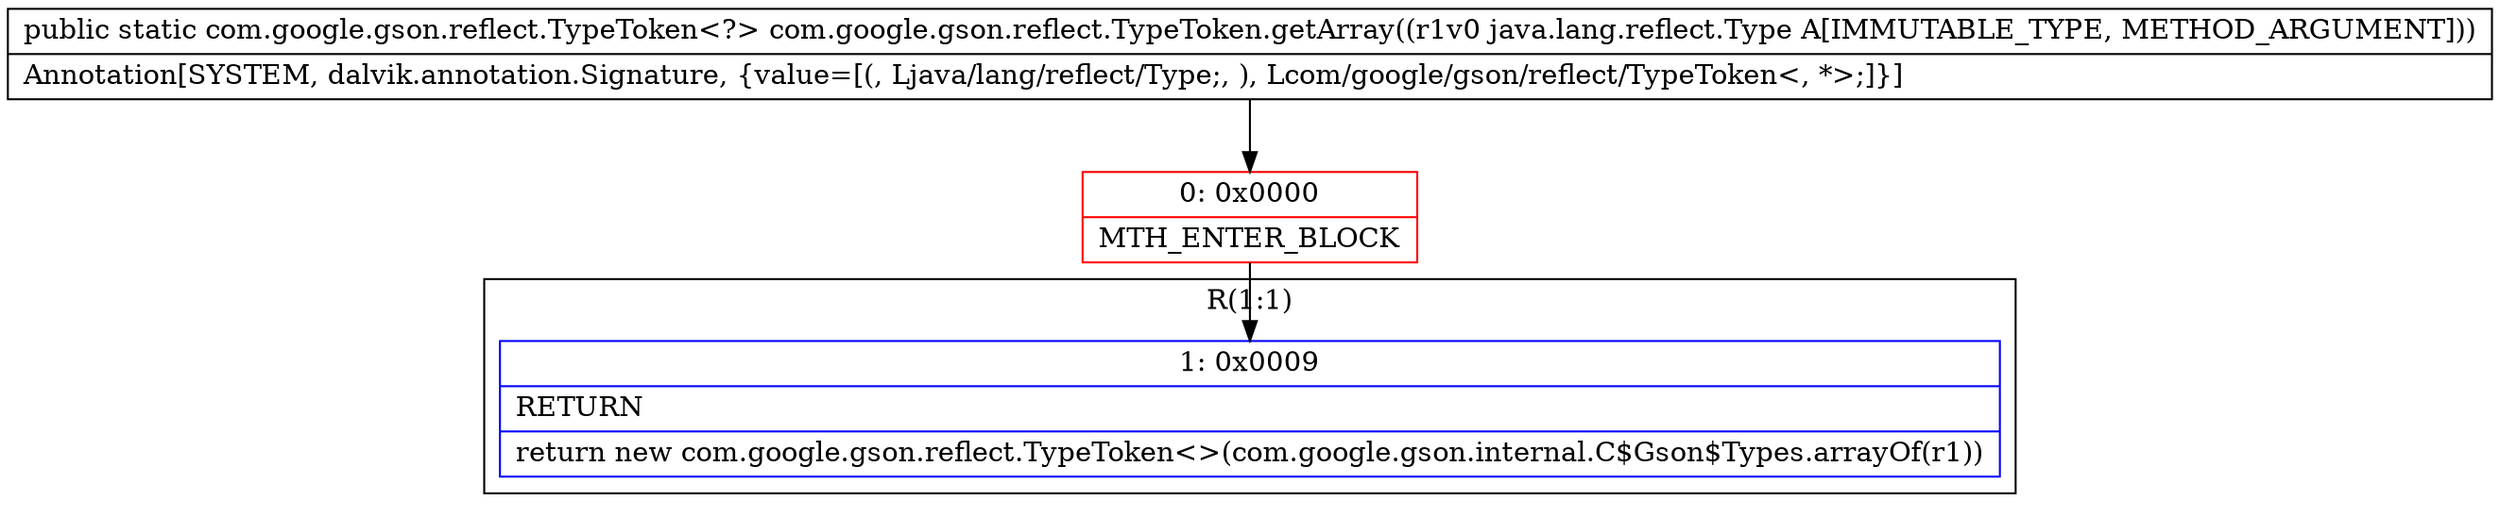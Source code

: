 digraph "CFG forcom.google.gson.reflect.TypeToken.getArray(Ljava\/lang\/reflect\/Type;)Lcom\/google\/gson\/reflect\/TypeToken;" {
subgraph cluster_Region_807839324 {
label = "R(1:1)";
node [shape=record,color=blue];
Node_1 [shape=record,label="{1\:\ 0x0009|RETURN\l|return new com.google.gson.reflect.TypeToken\<\>(com.google.gson.internal.C$Gson$Types.arrayOf(r1))\l}"];
}
Node_0 [shape=record,color=red,label="{0\:\ 0x0000|MTH_ENTER_BLOCK\l}"];
MethodNode[shape=record,label="{public static com.google.gson.reflect.TypeToken\<?\> com.google.gson.reflect.TypeToken.getArray((r1v0 java.lang.reflect.Type A[IMMUTABLE_TYPE, METHOD_ARGUMENT]))  | Annotation[SYSTEM, dalvik.annotation.Signature, \{value=[(, Ljava\/lang\/reflect\/Type;, ), Lcom\/google\/gson\/reflect\/TypeToken\<, *\>;]\}]\l}"];
MethodNode -> Node_0;
Node_0 -> Node_1;
}

